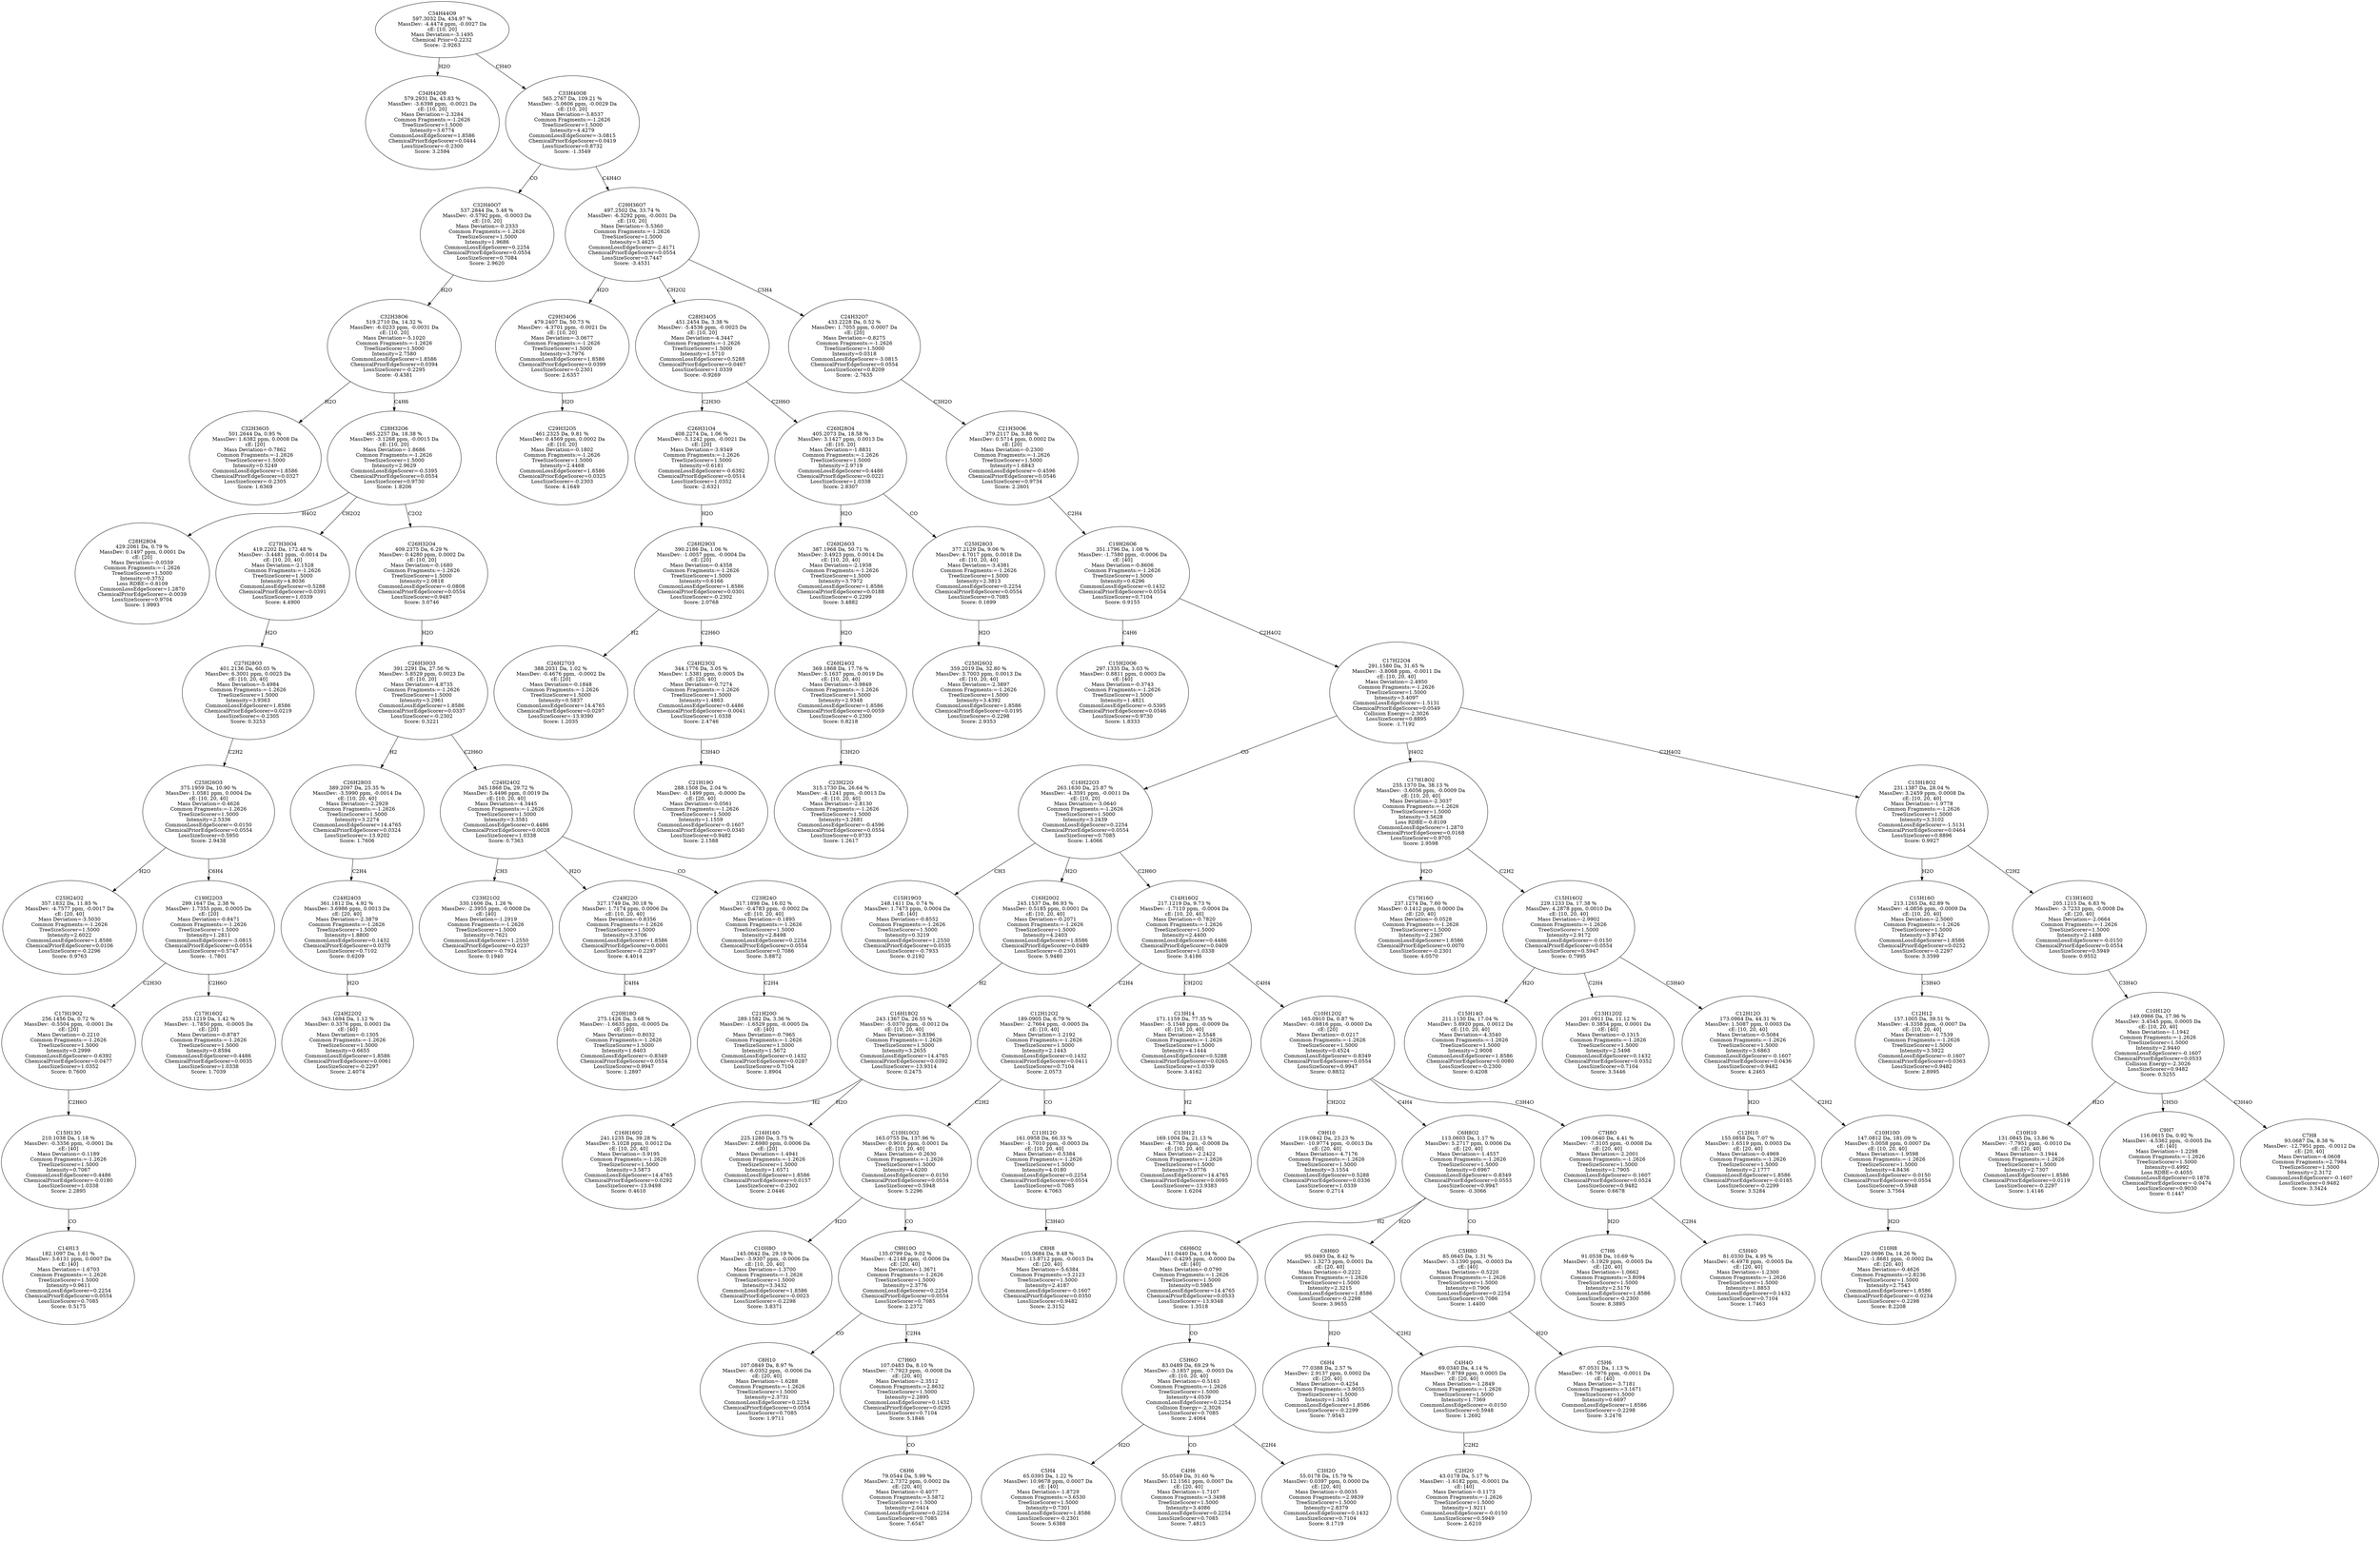 strict digraph {
v1 [label="C34H42O8\n579.2931 Da, 43.83 %\nMassDev: -3.6398 ppm, -0.0021 Da\ncE: [10, 20]\nMass Deviation=-2.3284\nCommon Fragments:=-1.2626\nTreeSizeScorer=1.5000\nIntensity=3.6774\nCommonLossEdgeScorer=1.8586\nChemicalPriorEdgeScorer=0.0444\nLossSizeScorer=-0.2300\nScore: 3.2594"];
v2 [label="C32H36O5\n501.2644 Da, 0.95 %\nMassDev: 1.6382 ppm, 0.0008 Da\ncE: [20]\nMass Deviation=-0.7862\nCommon Fragments:=-1.2626\nTreeSizeScorer=1.5000\nIntensity=0.5249\nCommonLossEdgeScorer=1.8586\nChemicalPriorEdgeScorer=0.0327\nLossSizeScorer=-0.2305\nScore: 1.6369"];
v3 [label="C28H28O4\n429.2061 Da, 0.79 %\nMassDev: 0.1497 ppm, 0.0001 Da\ncE: [20]\nMass Deviation=-0.0559\nCommon Fragments:=-1.2626\nTreeSizeScorer=1.5000\nIntensity=0.3752\nLoss RDBE=-0.8109\nCommonLossEdgeScorer=1.2870\nChemicalPriorEdgeScorer=-0.0039\nLossSizeScorer=0.9704\nScore: 1.9993"];
v4 [label="C25H24O2\n357.1832 Da, 11.85 %\nMassDev: -4.7577 ppm, -0.0017 Da\ncE: [20, 40]\nMass Deviation=-3.5030\nCommon Fragments:=-1.2626\nTreeSizeScorer=1.5000\nIntensity=2.6022\nCommonLossEdgeScorer=1.8586\nChemicalPriorEdgeScorer=0.0106\nLossSizeScorer=-0.2296\nScore: 0.9763"];
v5 [label="C14H13\n182.1097 Da, 1.61 %\nMassDev: 3.6131 ppm, 0.0007 Da\ncE: [40]\nMass Deviation=-1.6703\nCommon Fragments:=-1.2626\nTreeSizeScorer=1.5000\nIntensity=0.9611\nCommonLossEdgeScorer=0.2254\nChemicalPriorEdgeScorer=0.0554\nLossSizeScorer=0.7085\nScore: 0.5175"];
v6 [label="C15H13O\n210.1038 Da, 1.18 %\nMassDev: -0.3356 ppm, -0.0001 Da\ncE: [40]\nMass Deviation=-0.1189\nCommon Fragments:=-1.2626\nTreeSizeScorer=1.5000\nIntensity=0.7067\nCommonLossEdgeScorer=0.4486\nChemicalPriorEdgeScorer=-0.0180\nLossSizeScorer=1.0338\nScore: 2.2895"];
v7 [label="C17H19O2\n256.1456 Da, 0.72 %\nMassDev: -0.5504 ppm, -0.0001 Da\ncE: [20]\nMass Deviation=-0.2210\nCommon Fragments:=-1.2626\nTreeSizeScorer=1.5000\nIntensity=0.2999\nCommonLossEdgeScorer=-0.6392\nChemicalPriorEdgeScorer=0.0477\nLossSizeScorer=1.0352\nScore: 0.7600"];
v8 [label="C17H16O2\n253.1219 Da, 1.42 %\nMassDev: -1.7850 ppm, -0.0005 Da\ncE: [20]\nMass Deviation=-0.8787\nCommon Fragments:=-1.2626\nTreeSizeScorer=1.5000\nIntensity=0.8594\nCommonLossEdgeScorer=0.4486\nChemicalPriorEdgeScorer=0.0035\nLossSizeScorer=1.0338\nScore: 1.7039"];
v9 [label="C19H22O3\n299.1647 Da, 2.38 %\nMassDev: 1.7355 ppm, 0.0005 Da\ncE: [20]\nMass Deviation=-0.8471\nCommon Fragments:=-1.2626\nTreeSizeScorer=1.5000\nIntensity=1.2811\nCommonLossEdgeScorer=-3.0815\nChemicalPriorEdgeScorer=0.0554\nLossSizeScorer=0.5747\nScore: -1.7801"];
v10 [label="C25H26O3\n375.1959 Da, 10.90 %\nMassDev: 1.0581 ppm, 0.0004 Da\ncE: [10, 20, 40]\nMass Deviation=-0.4626\nCommon Fragments:=-1.2626\nTreeSizeScorer=1.5000\nIntensity=2.5336\nCommonLossEdgeScorer=-0.0150\nChemicalPriorEdgeScorer=0.0554\nLossSizeScorer=0.5950\nScore: 2.9438"];
v11 [label="C27H28O3\n401.2136 Da, 60.05 %\nMassDev: 6.3001 ppm, 0.0025 Da\ncE: [10, 20, 40]\nMass Deviation=-5.4984\nCommon Fragments:=-1.2626\nTreeSizeScorer=1.5000\nIntensity=3.9363\nCommonLossEdgeScorer=1.8586\nChemicalPriorEdgeScorer=0.0219\nLossSizeScorer=-0.2305\nScore: 0.3253"];
v12 [label="C27H30O4\n419.2202 Da, 172.48 %\nMassDev: -3.4481 ppm, -0.0014 Da\ncE: [10, 20, 40]\nMass Deviation=-2.1528\nCommon Fragments:=-1.2626\nTreeSizeScorer=1.5000\nIntensity=4.8036\nCommonLossEdgeScorer=0.5288\nChemicalPriorEdgeScorer=0.0391\nLossSizeScorer=1.0339\nScore: 4.4900"];
v13 [label="C24H22O2\n343.1694 Da, 1.12 %\nMassDev: 0.3376 ppm, 0.0001 Da\ncE: [40]\nMass Deviation=-0.1305\nCommon Fragments:=-1.2626\nTreeSizeScorer=1.5000\nIntensity=0.6655\nCommonLossEdgeScorer=1.8586\nChemicalPriorEdgeScorer=0.0061\nLossSizeScorer=-0.2297\nScore: 2.4074"];
v14 [label="C24H24O3\n361.1812 Da, 4.92 %\nMassDev: 3.6986 ppm, 0.0013 Da\ncE: [20, 40]\nMass Deviation=-2.3879\nCommon Fragments:=-1.2626\nTreeSizeScorer=1.5000\nIntensity=1.8800\nCommonLossEdgeScorer=0.1432\nChemicalPriorEdgeScorer=0.0379\nLossSizeScorer=0.7102\nScore: 0.6209"];
v15 [label="C26H28O3\n389.2097 Da, 25.35 %\nMassDev: -3.5990 ppm, -0.0014 Da\ncE: [10, 20, 40]\nMass Deviation=-2.2929\nCommon Fragments:=-1.2626\nTreeSizeScorer=1.5000\nIntensity=3.2274\nCommonLossEdgeScorer=14.4765\nChemicalPriorEdgeScorer=0.0324\nLossSizeScorer=-13.9202\nScore: 1.7606"];
v16 [label="C23H21O2\n330.1606 Da, 1.26 %\nMassDev: -2.3955 ppm, -0.0008 Da\ncE: [40]\nMass Deviation=-1.2919\nCommon Fragments:=-1.2626\nTreeSizeScorer=1.5000\nIntensity=0.7621\nCommonLossEdgeScorer=1.2550\nChemicalPriorEdgeScorer=0.0237\nLossSizeScorer=-0.7924\nScore: 0.1940"];
v17 [label="C20H18O\n275.1426 Da, 3.68 %\nMassDev: -1.6635 ppm, -0.0005 Da\ncE: [40]\nMass Deviation=-0.8032\nCommon Fragments:=-1.2626\nTreeSizeScorer=1.5000\nIntensity=1.6403\nCommonLossEdgeScorer=-0.8349\nChemicalPriorEdgeScorer=0.0554\nLossSizeScorer=0.9947\nScore: 1.2897"];
v18 [label="C24H22O\n327.1749 Da, 30.18 %\nMassDev: 1.7174 ppm, 0.0006 Da\ncE: [10, 20, 40]\nMass Deviation=-0.8356\nCommon Fragments:=-1.2626\nTreeSizeScorer=1.5000\nIntensity=3.3706\nCommonLossEdgeScorer=1.8586\nChemicalPriorEdgeScorer=0.0001\nLossSizeScorer=-0.2297\nScore: 4.4014"];
v19 [label="C21H20O\n289.1582 Da, 3.36 %\nMassDev: -1.6529 ppm, -0.0005 Da\ncE: [40]\nMass Deviation=-0.7965\nCommon Fragments:=-1.2626\nTreeSizeScorer=1.5000\nIntensity=1.5672\nCommonLossEdgeScorer=0.1432\nChemicalPriorEdgeScorer=0.0287\nLossSizeScorer=0.7104\nScore: 1.8904"];
v20 [label="C23H24O\n317.1898 Da, 16.02 %\nMassDev: -0.4783 ppm, -0.0002 Da\ncE: [10, 20, 40]\nMass Deviation=-0.1895\nCommon Fragments:=-1.2626\nTreeSizeScorer=1.5000\nIntensity=2.8498\nCommonLossEdgeScorer=0.2254\nChemicalPriorEdgeScorer=0.0554\nLossSizeScorer=0.7086\nScore: 3.8872"];
v21 [label="C24H24O2\n345.1868 Da, 29.72 %\nMassDev: 5.4496 ppm, 0.0019 Da\ncE: [10, 20, 40]\nMass Deviation=-4.3445\nCommon Fragments:=-1.2626\nTreeSizeScorer=1.5000\nIntensity=3.3581\nCommonLossEdgeScorer=0.4486\nChemicalPriorEdgeScorer=0.0028\nLossSizeScorer=1.0338\nScore: 0.7363"];
v22 [label="C26H30O3\n391.2291 Da, 27.56 %\nMassDev: 5.8529 ppm, 0.0023 Da\ncE: [10, 20]\nMass Deviation=-4.8735\nCommon Fragments:=-1.2626\nTreeSizeScorer=1.5000\nIntensity=3.2961\nCommonLossEdgeScorer=1.8586\nChemicalPriorEdgeScorer=0.0337\nLossSizeScorer=-0.2302\nScore: 0.3221"];
v23 [label="C26H32O4\n409.2375 Da, 6.29 %\nMassDev: 0.4280 ppm, 0.0002 Da\ncE: [10, 20]\nMass Deviation=-0.1680\nCommon Fragments:=-1.2626\nTreeSizeScorer=1.5000\nIntensity=2.0818\nCommonLossEdgeScorer=-0.0808\nChemicalPriorEdgeScorer=0.0554\nLossSizeScorer=0.9487\nScore: 3.0746"];
v24 [label="C28H32O6\n465.2257 Da, 18.38 %\nMassDev: -3.1268 ppm, -0.0015 Da\ncE: [10, 20]\nMass Deviation=-1.8686\nCommon Fragments:=-1.2626\nTreeSizeScorer=1.5000\nIntensity=2.9629\nCommonLossEdgeScorer=-0.5395\nChemicalPriorEdgeScorer=0.0554\nLossSizeScorer=0.9730\nScore: 1.8206"];
v25 [label="C32H38O6\n519.2710 Da, 14.32 %\nMassDev: -6.0233 ppm, -0.0031 Da\ncE: [10, 20]\nMass Deviation=-5.1020\nCommon Fragments:=-1.2626\nTreeSizeScorer=1.5000\nIntensity=2.7580\nCommonLossEdgeScorer=1.8586\nChemicalPriorEdgeScorer=0.0394\nLossSizeScorer=-0.2295\nScore: -0.4381"];
v26 [label="C32H40O7\n537.2844 Da, 5.48 %\nMassDev: -0.5792 ppm, -0.0003 Da\ncE: [10, 20]\nMass Deviation=-0.2333\nCommon Fragments:=-1.2626\nTreeSizeScorer=1.5000\nIntensity=1.9686\nCommonLossEdgeScorer=0.2254\nChemicalPriorEdgeScorer=0.0554\nLossSizeScorer=0.7084\nScore: 2.9620"];
v27 [label="C29H32O5\n461.2325 Da, 9.81 %\nMassDev: 0.4569 ppm, 0.0002 Da\ncE: [10, 20]\nMass Deviation=-0.1802\nCommon Fragments:=-1.2626\nTreeSizeScorer=1.5000\nIntensity=2.4468\nCommonLossEdgeScorer=1.8586\nChemicalPriorEdgeScorer=0.0325\nLossSizeScorer=-0.2303\nScore: 4.1649"];
v28 [label="C29H34O6\n479.2407 Da, 50.73 %\nMassDev: -4.3701 ppm, -0.0021 Da\ncE: [10, 20]\nMass Deviation=-3.0677\nCommon Fragments:=-1.2626\nTreeSizeScorer=1.5000\nIntensity=3.7976\nCommonLossEdgeScorer=1.8586\nChemicalPriorEdgeScorer=0.0399\nLossSizeScorer=-0.2301\nScore: 2.6357"];
v29 [label="C26H27O3\n388.2031 Da, 1.02 %\nMassDev: -0.4676 ppm, -0.0002 Da\ncE: [20]\nMass Deviation=-0.1848\nCommon Fragments:=-1.2626\nTreeSizeScorer=1.5000\nIntensity=0.5837\nCommonLossEdgeScorer=14.4765\nChemicalPriorEdgeScorer=0.0297\nLossSizeScorer=-13.9390\nScore: 1.2035"];
v30 [label="C21H19O\n288.1508 Da, 2.04 %\nMassDev: -0.1499 ppm, -0.0000 Da\ncE: [20, 40]\nMass Deviation=-0.0561\nCommon Fragments:=-1.2626\nTreeSizeScorer=1.5000\nIntensity=1.1559\nCommonLossEdgeScorer=-0.1607\nChemicalPriorEdgeScorer=0.0340\nLossSizeScorer=0.9482\nScore: 2.1588"];
v31 [label="C24H23O2\n344.1776 Da, 3.05 %\nMassDev: 1.5381 ppm, 0.0005 Da\ncE: [20, 40]\nMass Deviation=-0.7274\nCommon Fragments:=-1.2626\nTreeSizeScorer=1.5000\nIntensity=1.4863\nCommonLossEdgeScorer=0.4486\nChemicalPriorEdgeScorer=-0.0041\nLossSizeScorer=1.0338\nScore: 2.4746"];
v32 [label="C26H29O3\n390.2186 Da, 1.06 %\nMassDev: -1.0057 ppm, -0.0004 Da\ncE: [20]\nMass Deviation=-0.4358\nCommon Fragments:=-1.2626\nTreeSizeScorer=1.5000\nIntensity=0.6166\nCommonLossEdgeScorer=1.8586\nChemicalPriorEdgeScorer=0.0301\nLossSizeScorer=-0.2302\nScore: 2.0768"];
v33 [label="C26H31O4\n408.2274 Da, 1.06 %\nMassDev: -5.1242 ppm, -0.0021 Da\ncE: [20]\nMass Deviation=-3.9349\nCommon Fragments:=-1.2626\nTreeSizeScorer=1.5000\nIntensity=0.6181\nCommonLossEdgeScorer=-0.6392\nChemicalPriorEdgeScorer=0.0514\nLossSizeScorer=1.0352\nScore: -2.6321"];
v34 [label="C23H22O\n315.1730 Da, 26.64 %\nMassDev: -4.1241 ppm, -0.0013 Da\ncE: [10, 20, 40]\nMass Deviation=-2.8130\nCommon Fragments:=-1.2626\nTreeSizeScorer=1.5000\nIntensity=3.2681\nCommonLossEdgeScorer=-0.4596\nChemicalPriorEdgeScorer=0.0554\nLossSizeScorer=0.9733\nScore: 1.2617"];
v35 [label="C26H24O2\n369.1868 Da, 17.76 %\nMassDev: 5.1637 ppm, 0.0019 Da\ncE: [10, 20, 40]\nMass Deviation=-3.9849\nCommon Fragments:=-1.2626\nTreeSizeScorer=1.5000\nIntensity=2.9348\nCommonLossEdgeScorer=1.8586\nChemicalPriorEdgeScorer=0.0059\nLossSizeScorer=-0.2300\nScore: 0.8218"];
v36 [label="C26H26O3\n387.1968 Da, 50.71 %\nMassDev: 3.4923 ppm, 0.0014 Da\ncE: [10, 20, 40]\nMass Deviation=-2.1938\nCommon Fragments:=-1.2626\nTreeSizeScorer=1.5000\nIntensity=3.7972\nCommonLossEdgeScorer=1.8586\nChemicalPriorEdgeScorer=0.0188\nLossSizeScorer=-0.2299\nScore: 3.4882"];
v37 [label="C25H26O2\n359.2019 Da, 32.80 %\nMassDev: 3.7003 ppm, 0.0013 Da\ncE: [10, 20, 40]\nMass Deviation=-2.3897\nCommon Fragments:=-1.2626\nTreeSizeScorer=1.5000\nIntensity=3.4392\nCommonLossEdgeScorer=1.8586\nChemicalPriorEdgeScorer=0.0195\nLossSizeScorer=-0.2298\nScore: 2.9353"];
v38 [label="C25H28O3\n377.2129 Da, 9.06 %\nMassDev: 4.7017 ppm, 0.0018 Da\ncE: [10, 20, 40]\nMass Deviation=-3.4381\nCommon Fragments:=-1.2626\nTreeSizeScorer=1.5000\nIntensity=2.3813\nCommonLossEdgeScorer=0.2254\nChemicalPriorEdgeScorer=0.0554\nLossSizeScorer=0.7085\nScore: 0.1699"];
v39 [label="C26H28O4\n405.2073 Da, 18.58 %\nMassDev: 3.1427 ppm, 0.0013 Da\ncE: [10, 20]\nMass Deviation=-1.8831\nCommon Fragments:=-1.2626\nTreeSizeScorer=1.5000\nIntensity=2.9719\nCommonLossEdgeScorer=0.4486\nChemicalPriorEdgeScorer=0.0221\nLossSizeScorer=1.0338\nScore: 2.8307"];
v40 [label="C28H34O5\n451.2454 Da, 3.38 %\nMassDev: -5.4536 ppm, -0.0025 Da\ncE: [10, 20]\nMass Deviation=-4.3447\nCommon Fragments:=-1.2626\nTreeSizeScorer=1.5000\nIntensity=1.5710\nCommonLossEdgeScorer=0.5288\nChemicalPriorEdgeScorer=0.0467\nLossSizeScorer=1.0339\nScore: -0.9269"];
v41 [label="C15H20O6\n297.1335 Da, 3.03 %\nMassDev: 0.8811 ppm, 0.0003 Da\ncE: [40]\nMass Deviation=-0.3743\nCommon Fragments:=-1.2626\nTreeSizeScorer=1.5000\nIntensity=1.4821\nCommonLossEdgeScorer=-0.5395\nChemicalPriorEdgeScorer=0.0546\nLossSizeScorer=0.9730\nScore: 1.8333"];
v42 [label="C15H19O3\n248.1411 Da, 0.74 %\nMassDev: 1.7473 ppm, 0.0004 Da\ncE: [40]\nMass Deviation=-0.8552\nCommon Fragments:=-1.2626\nTreeSizeScorer=1.5000\nIntensity=0.3219\nCommonLossEdgeScorer=1.2550\nChemicalPriorEdgeScorer=0.0535\nLossSizeScorer=-0.7933\nScore: 0.2192"];
v43 [label="C16H16O2\n241.1235 Da, 39.28 %\nMassDev: 5.1028 ppm, 0.0012 Da\ncE: [10, 20, 40]\nMass Deviation=-3.9195\nCommon Fragments:=-1.2626\nTreeSizeScorer=1.5000\nIntensity=3.5873\nCommonLossEdgeScorer=14.4765\nChemicalPriorEdgeScorer=0.0292\nLossSizeScorer=-13.9498\nScore: 0.4610"];
v44 [label="C16H16O\n225.1280 Da, 3.75 %\nMassDev: 2.6980 ppm, 0.0006 Da\ncE: [20]\nMass Deviation=-1.4941\nCommon Fragments:=-1.2626\nTreeSizeScorer=1.5000\nIntensity=1.6571\nCommonLossEdgeScorer=1.8586\nChemicalPriorEdgeScorer=0.0157\nLossSizeScorer=-0.2302\nScore: 2.0446"];
v45 [label="C16H18O2\n243.1367 Da, 26.55 %\nMassDev: -5.0370 ppm, -0.0012 Da\ncE: [10, 20, 40]\nMass Deviation=-3.8396\nCommon Fragments:=-1.2626\nTreeSizeScorer=1.5000\nIntensity=3.2655\nCommonLossEdgeScorer=14.4765\nChemicalPriorEdgeScorer=0.0392\nLossSizeScorer=-13.9314\nScore: 0.2475"];
v46 [label="C16H20O2\n245.1537 Da, 86.93 %\nMassDev: 0.5185 ppm, 0.0001 Da\ncE: [10, 20, 40]\nMass Deviation=-0.2071\nCommon Fragments:=-1.2626\nTreeSizeScorer=1.5000\nIntensity=4.2403\nCommonLossEdgeScorer=1.8586\nChemicalPriorEdgeScorer=0.0489\nLossSizeScorer=-0.2301\nScore: 5.9480"];
v47 [label="C10H8O\n145.0642 Da, 29.19 %\nMassDev: -3.9307 ppm, -0.0006 Da\ncE: [10, 20, 40]\nMass Deviation=-1.3700\nCommon Fragments:=-1.2626\nTreeSizeScorer=1.5000\nIntensity=3.3432\nCommonLossEdgeScorer=1.8586\nChemicalPriorEdgeScorer=-0.0023\nLossSizeScorer=-0.2298\nScore: 3.8371"];
v48 [label="C8H10\n107.0849 Da, 8.97 %\nMassDev: -6.0352 ppm, -0.0006 Da\ncE: [20, 40]\nMass Deviation=-1.6288\nCommon Fragments:=-1.2626\nTreeSizeScorer=1.5000\nIntensity=2.3731\nCommonLossEdgeScorer=0.2254\nChemicalPriorEdgeScorer=0.0554\nLossSizeScorer=0.7085\nScore: 1.9711"];
v49 [label="C6H6\n79.0544 Da, 5.99 %\nMassDev: 2.7372 ppm, 0.0002 Da\ncE: [20, 40]\nMass Deviation=-0.4077\nCommon Fragments:=3.5872\nTreeSizeScorer=1.5000\nIntensity=2.0414\nCommonLossEdgeScorer=0.2254\nLossSizeScorer=0.7085\nScore: 7.6547"];
v50 [label="C7H6O\n107.0483 Da, 8.10 %\nMassDev: -7.7923 ppm, -0.0008 Da\ncE: [20, 40]\nMass Deviation=-2.3512\nCommon Fragments:=2.8632\nTreeSizeScorer=1.5000\nIntensity=2.2895\nCommonLossEdgeScorer=0.1432\nChemicalPriorEdgeScorer=0.0295\nLossSizeScorer=0.7104\nScore: 5.1846"];
v51 [label="C9H10O\n135.0799 Da, 9.02 %\nMassDev: -4.2148 ppm, -0.0006 Da\ncE: [20, 40]\nMass Deviation=-1.3671\nCommon Fragments:=-1.2626\nTreeSizeScorer=1.5000\nIntensity=2.3776\nCommonLossEdgeScorer=0.2254\nChemicalPriorEdgeScorer=0.0554\nLossSizeScorer=0.7085\nScore: 2.2372"];
v52 [label="C10H10O2\n163.0755 Da, 137.96 %\nMassDev: 0.9016 ppm, 0.0001 Da\ncE: [10, 20, 40]\nMass Deviation=-0.2630\nCommon Fragments:=-1.2626\nTreeSizeScorer=1.5000\nIntensity=4.6200\nCommonLossEdgeScorer=-0.0150\nChemicalPriorEdgeScorer=0.0554\nLossSizeScorer=0.5948\nScore: 5.2296"];
v53 [label="C8H8\n105.0684 Da, 9.48 %\nMassDev: -13.8712 ppm, -0.0015 Da\ncE: [20, 40]\nMass Deviation=-5.6384\nCommon Fragments:=3.2123\nTreeSizeScorer=1.5000\nIntensity=2.4187\nCommonLossEdgeScorer=-0.1607\nChemicalPriorEdgeScorer=0.0350\nLossSizeScorer=0.9482\nScore: 2.3152"];
v54 [label="C11H12O\n161.0958 Da, 66.33 %\nMassDev: -1.7010 ppm, -0.0003 Da\ncE: [10, 20, 40]\nMass Deviation=-0.5384\nCommon Fragments:=-1.2626\nTreeSizeScorer=1.5000\nIntensity=4.0180\nCommonLossEdgeScorer=0.2254\nChemicalPriorEdgeScorer=0.0554\nLossSizeScorer=0.7085\nScore: 4.7063"];
v55 [label="C12H12O2\n189.0905 Da, 6.79 %\nMassDev: -2.7664 ppm, -0.0005 Da\ncE: [10, 40]\nMass Deviation=-1.2192\nCommon Fragments:=-1.2626\nTreeSizeScorer=1.5000\nIntensity=2.1443\nCommonLossEdgeScorer=0.1432\nChemicalPriorEdgeScorer=0.0411\nLossSizeScorer=0.7104\nScore: 2.0573"];
v56 [label="C13H12\n169.1004 Da, 21.13 %\nMassDev: -4.7765 ppm, -0.0008 Da\ncE: [10, 20, 40]\nMass Deviation=-2.2422\nCommon Fragments:=-1.2626\nTreeSizeScorer=1.5000\nIntensity=3.0776\nCommonLossEdgeScorer=14.4765\nChemicalPriorEdgeScorer=0.0095\nLossSizeScorer=-13.9383\nScore: 1.6204"];
v57 [label="C13H14\n171.1159 Da, 77.35 %\nMassDev: -5.1548 ppm, -0.0009 Da\ncE: [10, 20, 40]\nMass Deviation=-2.5548\nCommon Fragments:=-1.2626\nTreeSizeScorer=1.5000\nIntensity=4.1444\nCommonLossEdgeScorer=0.5288\nChemicalPriorEdgeScorer=0.0265\nLossSizeScorer=1.0339\nScore: 3.4162"];
v58 [label="C9H10\n119.0842 Da, 23.23 %\nMassDev: -10.9774 ppm, -0.0013 Da\ncE: [20, 40]\nMass Deviation=-4.7176\nCommon Fragments:=-1.2626\nTreeSizeScorer=1.5000\nIntensity=3.1554\nCommonLossEdgeScorer=0.5288\nChemicalPriorEdgeScorer=0.0336\nLossSizeScorer=1.0339\nScore: 0.2714"];
v59 [label="C5H4\n65.0393 Da, 1.22 %\nMassDev: 10.9678 ppm, 0.0007 Da\ncE: [40]\nMass Deviation=-1.8729\nCommon Fragments:=3.6530\nTreeSizeScorer=1.5000\nIntensity=0.7301\nCommonLossEdgeScorer=1.8586\nLossSizeScorer=-0.2301\nScore: 5.6388"];
v60 [label="C4H6\n55.0549 Da, 31.60 %\nMassDev: 12.1561 ppm, 0.0007 Da\ncE: [20, 40]\nMass Deviation=-1.7107\nCommon Fragments:=3.3498\nTreeSizeScorer=1.5000\nIntensity=3.4086\nCommonLossEdgeScorer=0.2254\nLossSizeScorer=0.7085\nScore: 7.4815"];
v61 [label="C3H2O\n55.0178 Da, 15.79 %\nMassDev: 0.0397 ppm, 0.0000 Da\ncE: [20, 40]\nMass Deviation=-0.0035\nCommon Fragments:=2.9839\nTreeSizeScorer=1.5000\nIntensity=2.8379\nCommonLossEdgeScorer=0.1432\nLossSizeScorer=0.7104\nScore: 8.1719"];
v62 [label="C5H6O\n83.0489 Da, 69.29 %\nMassDev: -3.1857 ppm, -0.0003 Da\ncE: [10, 20, 40]\nMass Deviation=-0.5163\nCommon Fragments:=-1.2626\nTreeSizeScorer=1.5000\nIntensity=4.0539\nCommonLossEdgeScorer=0.2254\nCollision Energy=-2.3026\nLossSizeScorer=0.7085\nScore: 2.4064"];
v63 [label="C6H6O2\n111.0440 Da, 1.04 %\nMassDev: -0.4295 ppm, -0.0000 Da\ncE: [40]\nMass Deviation=-0.0790\nCommon Fragments:=-1.2626\nTreeSizeScorer=1.5000\nIntensity=0.5985\nCommonLossEdgeScorer=14.4765\nChemicalPriorEdgeScorer=0.0533\nLossSizeScorer=-13.9348\nScore: 1.3518"];
v64 [label="C6H4\n77.0388 Da, 2.57 %\nMassDev: 2.9137 ppm, 0.0002 Da\ncE: [20, 40]\nMass Deviation=-0.4254\nCommon Fragments:=3.9055\nTreeSizeScorer=1.5000\nIntensity=1.3455\nCommonLossEdgeScorer=1.8586\nLossSizeScorer=-0.2299\nScore: 7.9543"];
v65 [label="C2H2O\n43.0178 Da, 5.17 %\nMassDev: -1.6182 ppm, -0.0001 Da\ncE: [40]\nMass Deviation=-0.1173\nCommon Fragments:=-1.2626\nTreeSizeScorer=1.5000\nIntensity=1.9211\nCommonLossEdgeScorer=-0.0150\nLossSizeScorer=0.5949\nScore: 2.6210"];
v66 [label="C4H4O\n69.0340 Da, 4.14 %\nMassDev: 7.8789 ppm, 0.0005 Da\ncE: [20, 40]\nMass Deviation=-1.2849\nCommon Fragments:=-1.2626\nTreeSizeScorer=1.5000\nIntensity=1.7369\nCommonLossEdgeScorer=-0.0150\nLossSizeScorer=0.5948\nScore: 1.2692"];
v67 [label="C6H6O\n95.0493 Da, 8.42 %\nMassDev: 1.3273 ppm, 0.0001 Da\ncE: [20, 40]\nMass Deviation=-0.2222\nCommon Fragments:=-1.2626\nTreeSizeScorer=1.5000\nIntensity=2.3215\nCommonLossEdgeScorer=1.8586\nLossSizeScorer=-0.2298\nScore: 3.9655"];
v68 [label="C5H6\n67.0531 Da, 1.13 %\nMassDev: -16.7976 ppm, -0.0011 Da\ncE: [40]\nMass Deviation=-3.7181\nCommon Fragments:=3.1671\nTreeSizeScorer=1.5000\nIntensity=0.6697\nCommonLossEdgeScorer=1.8586\nLossSizeScorer=-0.2298\nScore: 3.2476"];
v69 [label="C5H8O\n85.0645 Da, 1.31 %\nMassDev: -3.1390 ppm, -0.0003 Da\ncE: [40]\nMass Deviation=-0.5220\nCommon Fragments:=-1.2626\nTreeSizeScorer=1.5000\nIntensity=0.7906\nCommonLossEdgeScorer=0.2254\nLossSizeScorer=0.7086\nScore: 1.4400"];
v70 [label="C6H8O2\n113.0603 Da, 1.17 %\nMassDev: 5.2717 ppm, 0.0006 Da\ncE: [20, 40]\nMass Deviation=-1.4557\nCommon Fragments:=-1.2626\nTreeSizeScorer=1.5000\nIntensity=0.6967\nCommonLossEdgeScorer=-0.8349\nChemicalPriorEdgeScorer=0.0553\nLossSizeScorer=0.9947\nScore: -0.3066"];
v71 [label="C7H6\n91.0538 Da, 10.69 %\nMassDev: -5.1929 ppm, -0.0005 Da\ncE: [20, 40]\nMass Deviation=-1.0662\nCommon Fragments:=3.8094\nTreeSizeScorer=1.5000\nIntensity=2.5176\nCommonLossEdgeScorer=1.8586\nLossSizeScorer=-0.2300\nScore: 8.3895"];
v72 [label="C5H4O\n81.0330 Da, 4.95 %\nMassDev: -6.4978 ppm, -0.0005 Da\ncE: [20, 40]\nMass Deviation=-1.2300\nCommon Fragments:=-1.2626\nTreeSizeScorer=1.5000\nIntensity=1.8853\nCommonLossEdgeScorer=0.1432\nLossSizeScorer=0.7104\nScore: 1.7463"];
v73 [label="C7H8O\n109.0640 Da, 4.41 %\nMassDev: -7.3105 ppm, -0.0008 Da\ncE: [20, 40]\nMass Deviation=-2.2001\nCommon Fragments:=-1.2626\nTreeSizeScorer=1.5000\nIntensity=1.7905\nCommonLossEdgeScorer=-0.1607\nChemicalPriorEdgeScorer=0.0524\nLossSizeScorer=0.9482\nScore: 0.6678"];
v74 [label="C10H12O2\n165.0910 Da, 0.87 %\nMassDev: -0.0816 ppm, -0.0000 Da\ncE: [20]\nMass Deviation=-0.0217\nCommon Fragments:=-1.2626\nTreeSizeScorer=1.5000\nIntensity=0.4524\nCommonLossEdgeScorer=-0.8349\nChemicalPriorEdgeScorer=0.0554\nLossSizeScorer=0.9947\nScore: 0.8832"];
v75 [label="C14H16O2\n217.1219 Da, 9.73 %\nMassDev: -1.7110 ppm, -0.0004 Da\ncE: [10, 20, 40]\nMass Deviation=-0.7820\nCommon Fragments:=-1.2626\nTreeSizeScorer=1.5000\nIntensity=2.4400\nCommonLossEdgeScorer=0.4486\nChemicalPriorEdgeScorer=0.0409\nLossSizeScorer=1.0338\nScore: 3.4186"];
v76 [label="C16H22O3\n263.1630 Da, 25.87 %\nMassDev: -4.3591 ppm, -0.0011 Da\ncE: [10, 20]\nMass Deviation=-3.0640\nCommon Fragments:=-1.2626\nTreeSizeScorer=1.5000\nIntensity=3.2439\nCommonLossEdgeScorer=0.2254\nChemicalPriorEdgeScorer=0.0554\nLossSizeScorer=0.7085\nScore: 1.4066"];
v77 [label="C17H16O\n237.1274 Da, 7.60 %\nMassDev: 0.1412 ppm, 0.0000 Da\ncE: [20, 40]\nMass Deviation=-0.0528\nCommon Fragments:=-1.2626\nTreeSizeScorer=1.5000\nIntensity=2.2367\nCommonLossEdgeScorer=1.8586\nChemicalPriorEdgeScorer=0.0070\nLossSizeScorer=-0.2301\nScore: 4.0570"];
v78 [label="C15H14O\n211.1130 Da, 17.04 %\nMassDev: 5.8920 ppm, 0.0012 Da\ncE: [10, 20, 40]\nMass Deviation=-4.3540\nCommon Fragments:=-1.2626\nTreeSizeScorer=1.5000\nIntensity=2.9008\nCommonLossEdgeScorer=1.8586\nChemicalPriorEdgeScorer=0.0080\nLossSizeScorer=-0.2300\nScore: 0.4208"];
v79 [label="C13H12O2\n201.0911 Da, 11.12 %\nMassDev: 0.3854 ppm, 0.0001 Da\ncE: [40]\nMass Deviation=-0.1315\nCommon Fragments:=-1.2626\nTreeSizeScorer=1.5000\nIntensity=2.5498\nCommonLossEdgeScorer=0.1432\nChemicalPriorEdgeScorer=0.0352\nLossSizeScorer=0.7104\nScore: 3.5446"];
v80 [label="C12H10\n155.0858 Da, 7.07 %\nMassDev: 1.6519 ppm, 0.0003 Da\ncE: [20, 40]\nMass Deviation=-0.4969\nCommon Fragments:=-1.2626\nTreeSizeScorer=1.5000\nIntensity=2.1777\nCommonLossEdgeScorer=1.8586\nChemicalPriorEdgeScorer=-0.0185\nLossSizeScorer=-0.2299\nScore: 3.5284"];
v81 [label="C10H8\n129.0696 Da, 14.26 %\nMassDev: -1.8681 ppm, -0.0002 Da\ncE: [20, 40]\nMass Deviation=-0.4626\nCommon Fragments:=2.8236\nTreeSizeScorer=1.5000\nIntensity=2.7543\nCommonLossEdgeScorer=1.8586\nChemicalPriorEdgeScorer=-0.0234\nLossSizeScorer=-0.2298\nScore: 8.2208"];
v82 [label="C10H10O\n147.0812 Da, 181.09 %\nMassDev: 5.0058 ppm, 0.0007 Da\ncE: [10, 20, 40]\nMass Deviation=-1.9598\nCommon Fragments:=-1.2626\nTreeSizeScorer=1.5000\nIntensity=4.8436\nCommonLossEdgeScorer=-0.0150\nChemicalPriorEdgeScorer=0.0554\nLossSizeScorer=0.5948\nScore: 3.7564"];
v83 [label="C12H12O\n173.0964 Da, 44.31 %\nMassDev: 1.5087 ppm, 0.0003 Da\ncE: [10, 20, 40]\nMass Deviation=-0.5084\nCommon Fragments:=-1.2626\nTreeSizeScorer=1.5000\nIntensity=3.6863\nCommonLossEdgeScorer=-0.1607\nChemicalPriorEdgeScorer=0.0436\nLossSizeScorer=0.9482\nScore: 4.2465"];
v84 [label="C15H16O2\n229.1233 Da, 17.38 %\nMassDev: 4.2878 ppm, 0.0010 Da\ncE: [10, 20, 40]\nMass Deviation=-2.9902\nCommon Fragments:=-1.2626\nTreeSizeScorer=1.5000\nIntensity=2.9172\nCommonLossEdgeScorer=-0.0150\nChemicalPriorEdgeScorer=0.0554\nLossSizeScorer=0.5947\nScore: 0.7995"];
v85 [label="C17H18O2\n255.1370 Da, 38.13 %\nMassDev: -3.6056 ppm, -0.0009 Da\ncE: [10, 20, 40]\nMass Deviation=-2.3037\nCommon Fragments:=-1.2626\nTreeSizeScorer=1.5000\nIntensity=3.5628\nLoss RDBE=-0.8109\nCommonLossEdgeScorer=1.2870\nChemicalPriorEdgeScorer=0.0168\nLossSizeScorer=0.9705\nScore: 2.9598"];
v86 [label="C12H12\n157.1005 Da, 39.51 %\nMassDev: -4.3358 ppm, -0.0007 Da\ncE: [10, 20, 40]\nMass Deviation=-1.7539\nCommon Fragments:=-1.2626\nTreeSizeScorer=1.5000\nIntensity=3.5922\nCommonLossEdgeScorer=-0.1607\nChemicalPriorEdgeScorer=0.0363\nLossSizeScorer=0.9482\nScore: 2.8995"];
v87 [label="C15H16O\n213.1265 Da, 62.89 %\nMassDev: -4.0856 ppm, -0.0009 Da\ncE: [10, 20, 40]\nMass Deviation=-2.5060\nCommon Fragments:=-1.2626\nTreeSizeScorer=1.5000\nIntensity=3.9742\nCommonLossEdgeScorer=1.8586\nChemicalPriorEdgeScorer=0.0252\nLossSizeScorer=-0.2297\nScore: 3.3599"];
v88 [label="C10H10\n131.0845 Da, 13.86 %\nMassDev: -7.7951 ppm, -0.0010 Da\ncE: [20, 40]\nMass Deviation=-3.1944\nCommon Fragments:=-1.2626\nTreeSizeScorer=1.5000\nIntensity=2.7307\nCommonLossEdgeScorer=1.8586\nChemicalPriorEdgeScorer=0.0119\nLossSizeScorer=-0.2297\nScore: 1.4146"];
v89 [label="C9H7\n116.0615 Da, 0.92 %\nMassDev: -4.5362 ppm, -0.0005 Da\ncE: [40]\nMass Deviation=-1.2298\nCommon Fragments:=-1.2626\nTreeSizeScorer=1.5000\nIntensity=0.4992\nLoss RDBE=-0.4055\nCommonLossEdgeScorer=0.1878\nChemicalPriorEdgeScorer=-0.0474\nLossSizeScorer=0.9030\nScore: 0.1447"];
v90 [label="C7H8\n93.0687 Da, 8.38 %\nMassDev: -12.7951 ppm, -0.0012 Da\ncE: [20, 40]\nMass Deviation=-4.0608\nCommon Fragments:=2.7984\nTreeSizeScorer=1.5000\nIntensity=2.3172\nCommonLossEdgeScorer=-0.1607\nLossSizeScorer=0.9482\nScore: 3.3424"];
v91 [label="C10H12O\n149.0966 Da, 17.96 %\nMassDev: 3.4545 ppm, 0.0005 Da\ncE: [10, 20, 40]\nMass Deviation=-1.1942\nCommon Fragments:=-1.2626\nTreeSizeScorer=1.5000\nIntensity=2.9440\nCommonLossEdgeScorer=-0.1607\nChemicalPriorEdgeScorer=0.0533\nCollision Energy=-2.3026\nLossSizeScorer=0.9482\nScore: 0.5255"];
v92 [label="C13H16O2\n205.1215 Da, 6.83 %\nMassDev: -3.7233 ppm, -0.0008 Da\ncE: [20, 40]\nMass Deviation=-2.0664\nCommon Fragments:=-1.2626\nTreeSizeScorer=1.5000\nIntensity=2.1488\nCommonLossEdgeScorer=-0.0150\nChemicalPriorEdgeScorer=0.0554\nLossSizeScorer=0.5949\nScore: 0.9552"];
v93 [label="C15H18O2\n231.1387 Da, 28.04 %\nMassDev: 3.2459 ppm, 0.0008 Da\ncE: [10, 20, 40]\nMass Deviation=-1.9778\nCommon Fragments:=-1.2626\nTreeSizeScorer=1.5000\nIntensity=3.3102\nCommonLossEdgeScorer=-1.5131\nChemicalPriorEdgeScorer=0.0464\nLossSizeScorer=0.8896\nScore: 0.9927"];
v94 [label="C17H22O4\n291.1580 Da, 31.65 %\nMassDev: -3.8068 ppm, -0.0011 Da\ncE: [10, 20, 40]\nMass Deviation=-2.4950\nCommon Fragments:=-1.2626\nTreeSizeScorer=1.5000\nIntensity=3.4097\nCommonLossEdgeScorer=-1.5131\nChemicalPriorEdgeScorer=0.0549\nCollision Energy=-2.3026\nLossSizeScorer=0.8895\nScore: -1.7192"];
v95 [label="C19H26O6\n351.1796 Da, 1.08 %\nMassDev: -1.7580 ppm, -0.0006 Da\ncE: [40]\nMass Deviation=-0.8606\nCommon Fragments:=-1.2626\nTreeSizeScorer=1.5000\nIntensity=0.6296\nCommonLossEdgeScorer=0.1432\nChemicalPriorEdgeScorer=0.0554\nLossSizeScorer=0.7104\nScore: 0.9155"];
v96 [label="C21H30O6\n379.2117 Da, 3.88 %\nMassDev: 0.5714 ppm, 0.0002 Da\ncE: [20]\nMass Deviation=-0.2300\nCommon Fragments:=-1.2626\nTreeSizeScorer=1.5000\nIntensity=1.6843\nCommonLossEdgeScorer=-0.4596\nChemicalPriorEdgeScorer=0.0546\nLossSizeScorer=0.9734\nScore: 2.2601"];
v97 [label="C24H32O7\n433.2228 Da, 0.52 %\nMassDev: 1.7055 ppm, 0.0007 Da\ncE: [20]\nMass Deviation=-0.8275\nCommon Fragments:=-1.2626\nTreeSizeScorer=1.5000\nIntensity=0.0318\nCommonLossEdgeScorer=-3.0815\nChemicalPriorEdgeScorer=0.0554\nLossSizeScorer=0.8209\nScore: -2.7635"];
v98 [label="C29H36O7\n497.2502 Da, 33.74 %\nMassDev: -6.3292 ppm, -0.0031 Da\ncE: [10, 20]\nMass Deviation=-5.5360\nCommon Fragments:=-1.2626\nTreeSizeScorer=1.5000\nIntensity=3.4625\nCommonLossEdgeScorer=-2.4171\nChemicalPriorEdgeScorer=0.0554\nLossSizeScorer=0.7447\nScore: -3.4531"];
v99 [label="C33H40O8\n565.2767 Da, 109.21 %\nMassDev: -5.0606 ppm, -0.0029 Da\ncE: [10, 20]\nMass Deviation=-3.8537\nCommon Fragments:=-1.2626\nTreeSizeScorer=1.5000\nIntensity=4.4279\nCommonLossEdgeScorer=-3.0815\nChemicalPriorEdgeScorer=0.0419\nLossSizeScorer=0.8732\nScore: -1.3549"];
v100 [label="C34H44O9\n597.3032 Da, 434.97 %\nMassDev: -4.4474 ppm, -0.0027 Da\ncE: [10, 20]\nMass Deviation=-3.1495\nChemical Prior=0.2232\nScore: -2.9263"];
v100 -> v1 [label="H2O"];
v25 -> v2 [label="H2O"];
v24 -> v3 [label="H4O2"];
v10 -> v4 [label="H2O"];
v6 -> v5 [label="CO"];
v7 -> v6 [label="C2H6O"];
v9 -> v7 [label="C2H3O"];
v9 -> v8 [label="C2H6O"];
v10 -> v9 [label="C6H4"];
v11 -> v10 [label="C2H2"];
v12 -> v11 [label="H2O"];
v24 -> v12 [label="CH2O2"];
v14 -> v13 [label="H2O"];
v15 -> v14 [label="C2H4"];
v22 -> v15 [label="H2"];
v21 -> v16 [label="CH3"];
v18 -> v17 [label="C4H4"];
v21 -> v18 [label="H2O"];
v20 -> v19 [label="C2H4"];
v21 -> v20 [label="CO"];
v22 -> v21 [label="C2H6O"];
v23 -> v22 [label="H2O"];
v24 -> v23 [label="C2O2"];
v25 -> v24 [label="C4H6"];
v26 -> v25 [label="H2O"];
v99 -> v26 [label="CO"];
v28 -> v27 [label="H2O"];
v98 -> v28 [label="H2O"];
v32 -> v29 [label="H2"];
v31 -> v30 [label="C3H4O"];
v32 -> v31 [label="C2H6O"];
v33 -> v32 [label="H2O"];
v40 -> v33 [label="C2H3O"];
v35 -> v34 [label="C3H2O"];
v36 -> v35 [label="H2O"];
v39 -> v36 [label="H2O"];
v38 -> v37 [label="H2O"];
v39 -> v38 [label="CO"];
v40 -> v39 [label="C2H6O"];
v98 -> v40 [label="CH2O2"];
v95 -> v41 [label="C4H6"];
v76 -> v42 [label="CH3"];
v45 -> v43 [label="H2"];
v45 -> v44 [label="H2O"];
v46 -> v45 [label="H2"];
v76 -> v46 [label="H2O"];
v52 -> v47 [label="H2O"];
v51 -> v48 [label="CO"];
v50 -> v49 [label="CO"];
v51 -> v50 [label="C2H4"];
v52 -> v51 [label="CO"];
v55 -> v52 [label="C2H2"];
v54 -> v53 [label="C3H4O"];
v55 -> v54 [label="CO"];
v75 -> v55 [label="C2H4"];
v57 -> v56 [label="H2"];
v75 -> v57 [label="CH2O2"];
v74 -> v58 [label="CH2O2"];
v62 -> v59 [label="H2O"];
v62 -> v60 [label="CO"];
v62 -> v61 [label="C2H4"];
v63 -> v62 [label="CO"];
v70 -> v63 [label="H2"];
v67 -> v64 [label="H2O"];
v66 -> v65 [label="C2H2"];
v67 -> v66 [label="C2H2"];
v70 -> v67 [label="H2O"];
v69 -> v68 [label="H2O"];
v70 -> v69 [label="CO"];
v74 -> v70 [label="C4H4"];
v73 -> v71 [label="H2O"];
v73 -> v72 [label="C2H4"];
v74 -> v73 [label="C3H4O"];
v75 -> v74 [label="C4H4"];
v76 -> v75 [label="C2H6O"];
v94 -> v76 [label="CO"];
v85 -> v77 [label="H2O"];
v84 -> v78 [label="H2O"];
v84 -> v79 [label="C2H4"];
v83 -> v80 [label="H2O"];
v82 -> v81 [label="H2O"];
v83 -> v82 [label="C2H2"];
v84 -> v83 [label="C3H4O"];
v85 -> v84 [label="C2H2"];
v94 -> v85 [label="H4O2"];
v87 -> v86 [label="C3H4O"];
v93 -> v87 [label="H2O"];
v91 -> v88 [label="H2O"];
v91 -> v89 [label="CH5O"];
v91 -> v90 [label="C3H4O"];
v92 -> v91 [label="C3H4O"];
v93 -> v92 [label="C2H2"];
v94 -> v93 [label="C2H4O2"];
v95 -> v94 [label="C2H4O2"];
v96 -> v95 [label="C2H4"];
v97 -> v96 [label="C3H2O"];
v98 -> v97 [label="C5H4"];
v99 -> v98 [label="C4H4O"];
v100 -> v99 [label="CH4O"];
}